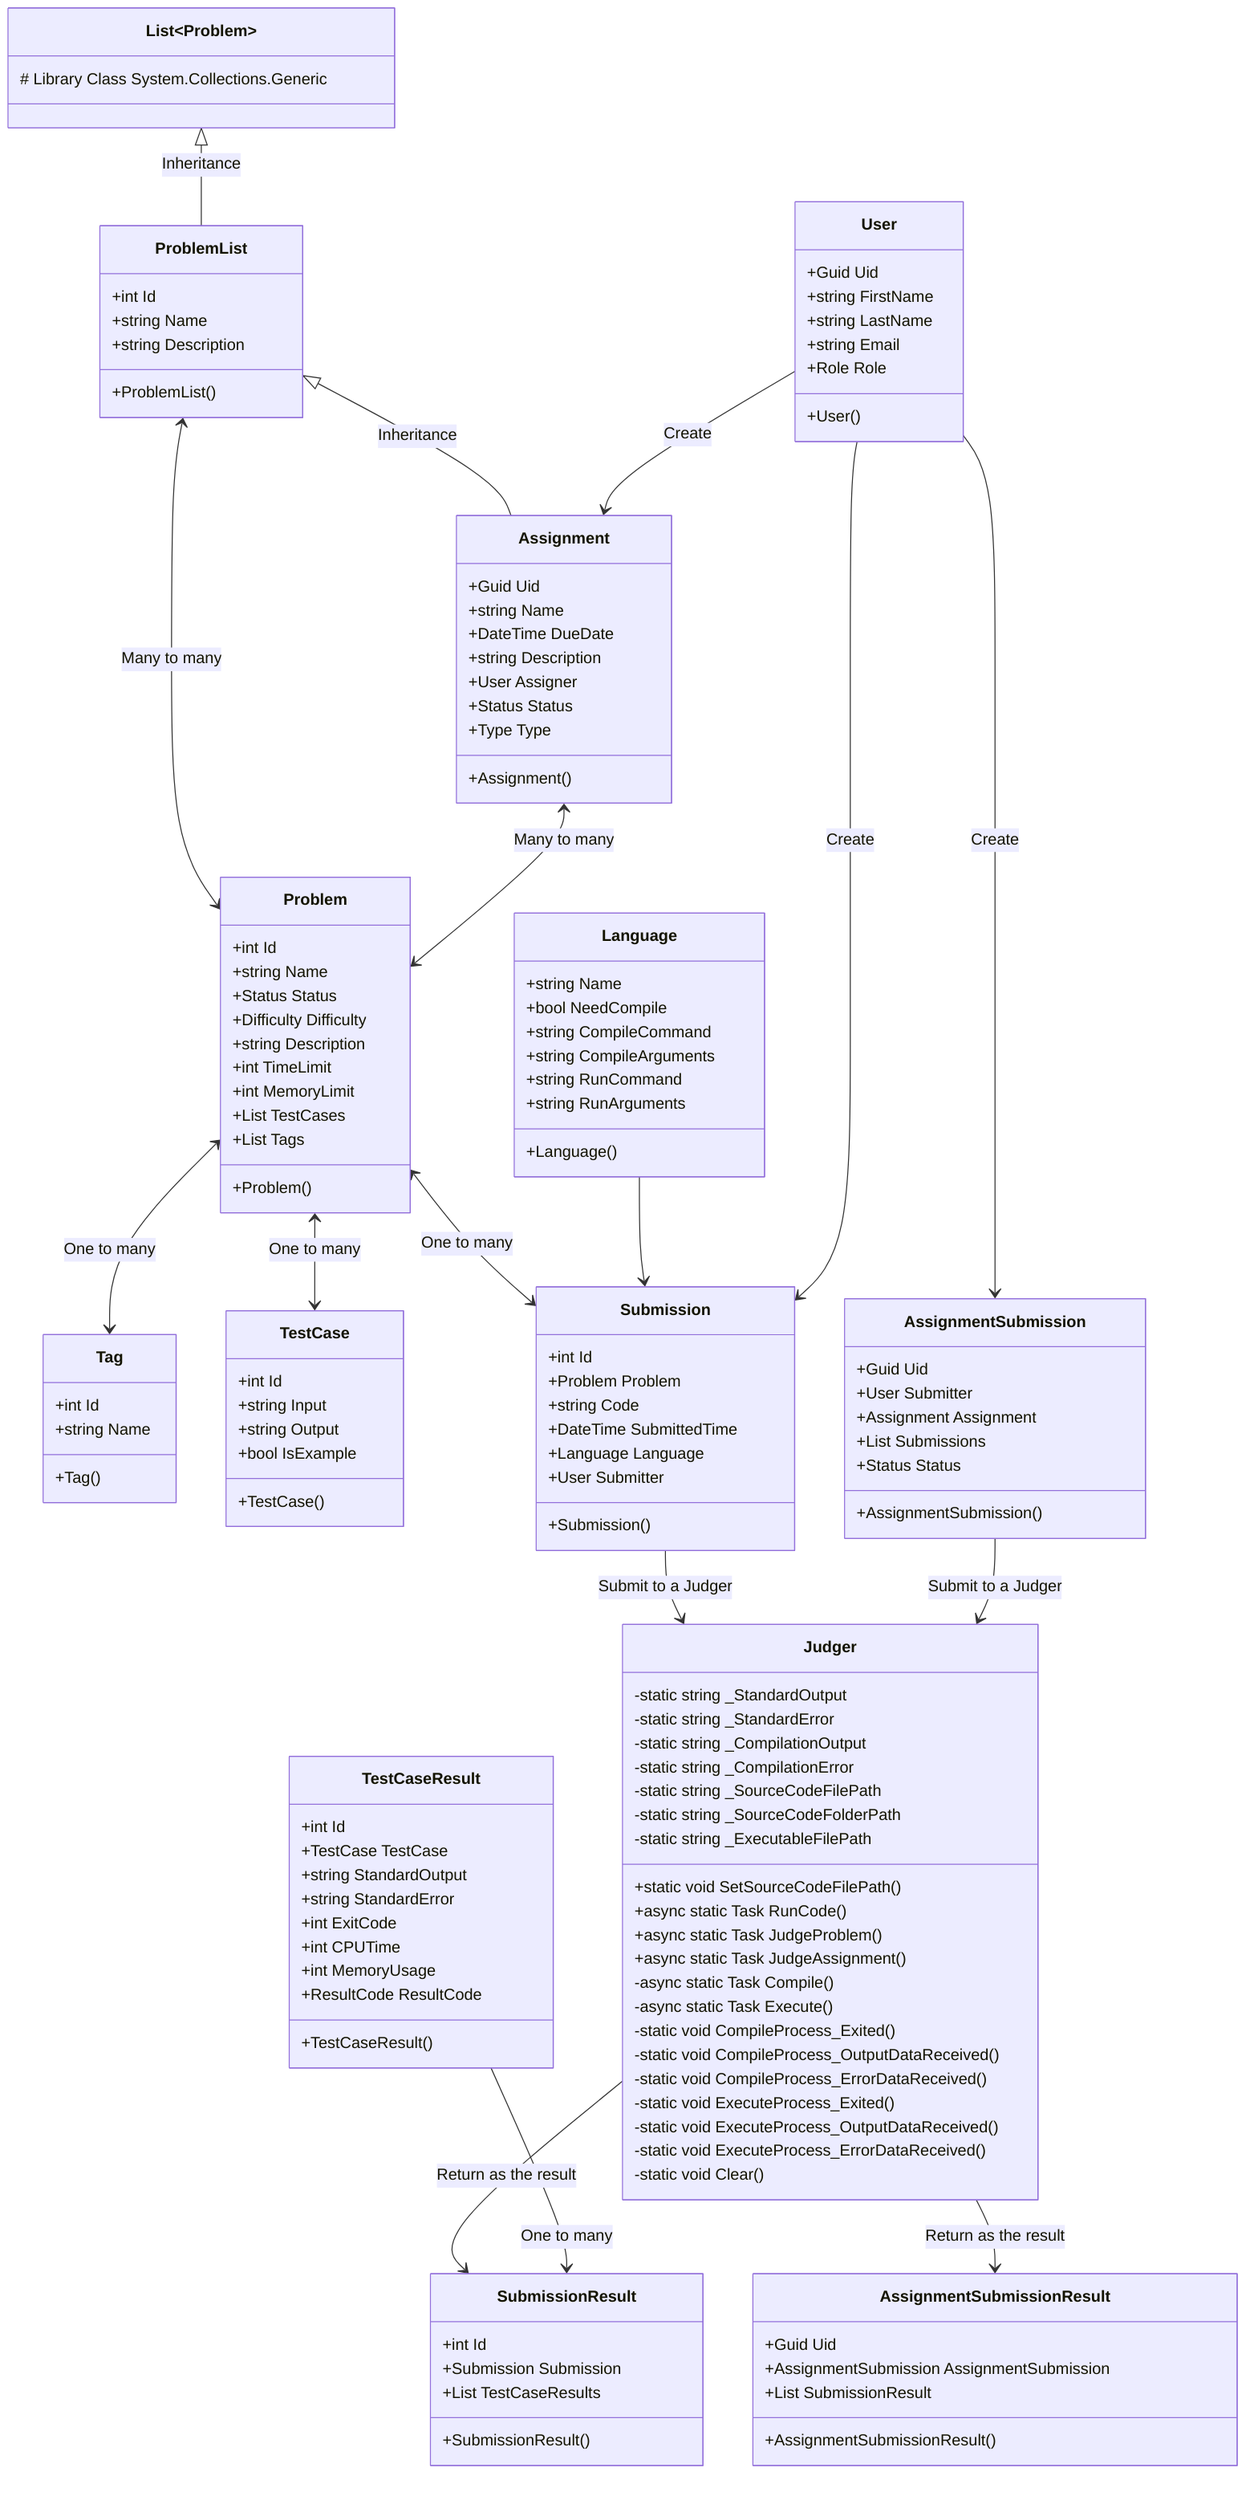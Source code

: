 classDiagram
    class Tag{
        +int Id
        +string Name
        +Tag()
    }
    class TestCase{
        +int Id
        +string Input
        +string Output
        +bool IsExample
        +TestCase()
    }
    class Problem{
        +int Id
        +string Name
        +Status Status
        +Difficulty Difficulty
        +string Description
        +int TimeLimit
        +int MemoryLimit
        +List<TestCase> TestCases
        +List<Tag> Tags
        +Problem()
    }
    class List~Problem~ {
        # Library Class System.Collections.Generic
    }
    class ProblemList{
        +int Id
        +string Name
        +string Description
        +ProblemList()
    }
    class Assignment{
        +Guid Uid
        +string Name
        +DateTime DueDate
        +string Description
        +User Assigner
        +Status Status
        +Type Type
        +Assignment()
    }
    class Submission{
        +int Id
        +Problem Problem
        +string Code
        +DateTime SubmittedTime
        +Language Language
        +User Submitter
        +Submission()
    }
    class TestCaseResult {
        +int Id
        +TestCase TestCase
        +string StandardOutput
        +string StandardError
        +int ExitCode
        +int CPUTime
        +int MemoryUsage
        +ResultCode ResultCode
        +TestCaseResult()
    }
    class SubmissionResult{
        +int Id
        +Submission Submission
        +List<TestCaseResult> TestCaseResults
        +SubmissionResult()
    }
    class AssignmentSubmission{
        +Guid Uid
        +User Submitter
        +Assignment Assignment
        +List<Submission> Submissions
        +Status Status
        +AssignmentSubmission()
    }
    class AssignmentSubmissionResult{
        +Guid Uid
        +AssignmentSubmission AssignmentSubmission
        +List<SubmissionResult> SubmissionResult
        +AssignmentSubmissionResult()
    }
    class Judger{
        -static string _StandardOutput
        -static string _StandardError
        -static string _CompilationOutput
        -static string _CompilationError
        -static string _SourceCodeFilePath
        -static string _SourceCodeFolderPath
        -static string _ExecutableFilePath
        +static void SetSourceCodeFilePath()
        +async static Task<SubmissionResult> RunCode()
        +async static Task<SubmissionResult> JudgeProblem()
        +async static Task<AssignmentSubmission> JudgeAssignment()
        -async static Task<int> Compile()
        -async static Task<int> Execute()
        -static void CompileProcess_Exited()
        -static void CompileProcess_OutputDataReceived()
        -static void CompileProcess_ErrorDataReceived()
        -static void ExecuteProcess_Exited()
        -static void ExecuteProcess_OutputDataReceived()
        -static void ExecuteProcess_ErrorDataReceived()
        -static void Clear()
    }
    class User{
        +Guid Uid
        +string FirstName
        +string LastName
        +string Email
        +Role Role
        +User()
    }
    class Language{
        +string Name
        +bool NeedCompile
        +string CompileCommand
        +string CompileArguments
        +string RunCommand
        +string RunArguments
        +Language()
    }
    List <|-- ProblemList: Inheritance
    ProblemList <|-- Assignment: Inheritance
    Submission --> Judger: Submit to a Judger
    Judger -->  SubmissionResult: Return as the result
    Problem <--> Tag:One to many
    Problem <--> TestCase:One to many
    Problem <--> Submission:One to many
    Language --> Submission
    ProblemList <--> Problem:Many to many
    Assignment <--> Problem:Many to many
    User --> Submission:Create
    User --> Assignment:Create
    User --> AssignmentSubmission:Create
    AssignmentSubmission --> Judger: Submit to a Judger
    Judger -->  AssignmentSubmissionResult: Return as the result
    TestCaseResult --> SubmissionResult: One to many